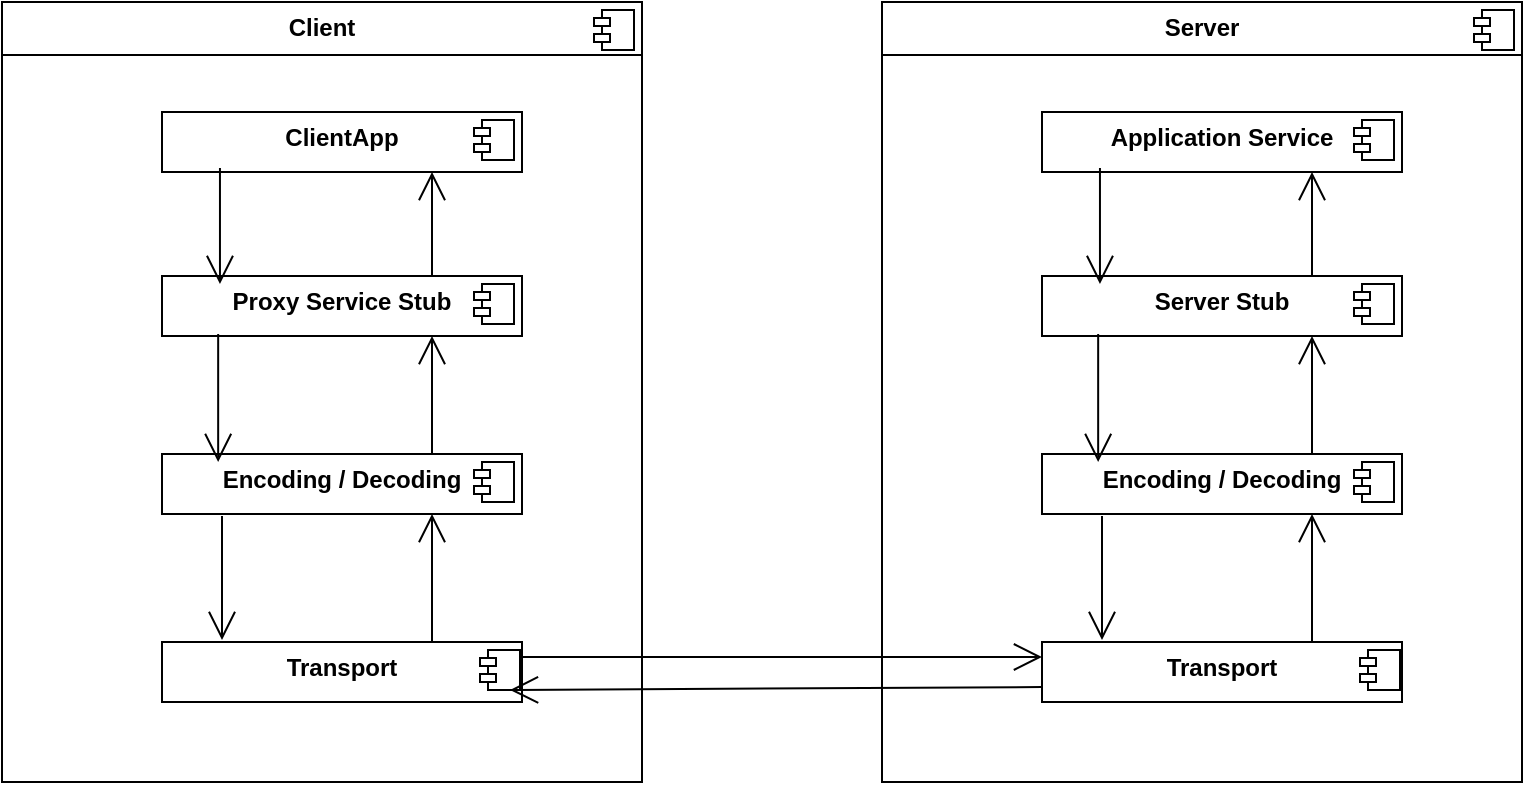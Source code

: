 <mxfile version="24.8.3">
  <diagram id="4_Q1zM8wU-QSP_x-Qk4N" name="Page-2">
    <mxGraphModel dx="1142" dy="623" grid="1" gridSize="10" guides="1" tooltips="1" connect="1" arrows="1" fold="1" page="1" pageScale="1" pageWidth="850" pageHeight="1100" math="0" shadow="0">
      <root>
        <mxCell id="0" />
        <mxCell id="1" parent="0" />
        <mxCell id="hV_kJMDdYtJ9GEIuovxq-1" value="&lt;p style=&quot;margin:0px;margin-top:6px;text-align:center;&quot;&gt;&lt;b&gt;Client&lt;/b&gt;&lt;/p&gt;&lt;hr size=&quot;1&quot; style=&quot;border-style:solid;&quot;&gt;&lt;p style=&quot;margin:0px;margin-left:8px;&quot;&gt;&lt;br&gt;&lt;/p&gt;" style="align=left;overflow=fill;html=1;dropTarget=0;whiteSpace=wrap;" parent="1" vertex="1">
          <mxGeometry x="40" y="40" width="320" height="390" as="geometry" />
        </mxCell>
        <mxCell id="hV_kJMDdYtJ9GEIuovxq-2" value="" style="shape=component;jettyWidth=8;jettyHeight=4;" parent="hV_kJMDdYtJ9GEIuovxq-1" vertex="1">
          <mxGeometry x="1" width="20" height="20" relative="1" as="geometry">
            <mxPoint x="-24" y="4" as="offset" />
          </mxGeometry>
        </mxCell>
        <mxCell id="hV_kJMDdYtJ9GEIuovxq-5" value="&lt;p style=&quot;margin:0px;margin-top:6px;text-align:center;&quot;&gt;&lt;b&gt;Proxy Service Stub&lt;/b&gt;&lt;/p&gt;" style="align=left;overflow=fill;html=1;dropTarget=0;whiteSpace=wrap;" parent="1" vertex="1">
          <mxGeometry x="120" y="177" width="180" height="30" as="geometry" />
        </mxCell>
        <mxCell id="hV_kJMDdYtJ9GEIuovxq-6" value="" style="shape=component;jettyWidth=8;jettyHeight=4;" parent="hV_kJMDdYtJ9GEIuovxq-5" vertex="1">
          <mxGeometry x="1" width="20" height="20" relative="1" as="geometry">
            <mxPoint x="-24" y="4" as="offset" />
          </mxGeometry>
        </mxCell>
        <mxCell id="hV_kJMDdYtJ9GEIuovxq-7" value="&lt;p style=&quot;margin:0px;margin-top:6px;text-align:center;&quot;&gt;&lt;b&gt;Encoding / Decoding&lt;/b&gt;&lt;/p&gt;" style="align=left;overflow=fill;html=1;dropTarget=0;whiteSpace=wrap;" parent="1" vertex="1">
          <mxGeometry x="120" y="266" width="180" height="30" as="geometry" />
        </mxCell>
        <mxCell id="hV_kJMDdYtJ9GEIuovxq-8" value="" style="shape=component;jettyWidth=8;jettyHeight=4;" parent="hV_kJMDdYtJ9GEIuovxq-7" vertex="1">
          <mxGeometry x="1" width="20" height="20" relative="1" as="geometry">
            <mxPoint x="-24" y="4" as="offset" />
          </mxGeometry>
        </mxCell>
        <mxCell id="hV_kJMDdYtJ9GEIuovxq-9" value="&lt;p style=&quot;margin:0px;margin-top:6px;text-align:center;&quot;&gt;&lt;b&gt;Transport&lt;/b&gt;&lt;/p&gt;" style="align=left;overflow=fill;html=1;dropTarget=0;whiteSpace=wrap;" parent="1" vertex="1">
          <mxGeometry x="120" y="360" width="180" height="30" as="geometry" />
        </mxCell>
        <mxCell id="hV_kJMDdYtJ9GEIuovxq-10" value="" style="shape=component;jettyWidth=8;jettyHeight=4;" parent="hV_kJMDdYtJ9GEIuovxq-9" vertex="1">
          <mxGeometry x="1" width="20" height="20" relative="1" as="geometry">
            <mxPoint x="-21" y="4" as="offset" />
          </mxGeometry>
        </mxCell>
        <mxCell id="hV_kJMDdYtJ9GEIuovxq-21" value="&lt;p style=&quot;margin:0px;margin-top:6px;text-align:center;&quot;&gt;&lt;b&gt;ClientApp&lt;/b&gt;&lt;/p&gt;" style="align=left;overflow=fill;html=1;dropTarget=0;whiteSpace=wrap;" parent="1" vertex="1">
          <mxGeometry x="120" y="95" width="180" height="30" as="geometry" />
        </mxCell>
        <mxCell id="hV_kJMDdYtJ9GEIuovxq-22" value="" style="shape=component;jettyWidth=8;jettyHeight=4;" parent="hV_kJMDdYtJ9GEIuovxq-21" vertex="1">
          <mxGeometry x="1" width="20" height="20" relative="1" as="geometry">
            <mxPoint x="-24" y="4" as="offset" />
          </mxGeometry>
        </mxCell>
        <mxCell id="hV_kJMDdYtJ9GEIuovxq-23" value="" style="endArrow=open;endFill=1;endSize=12;html=1;rounded=0;exitX=0.161;exitY=0.933;exitDx=0;exitDy=0;exitPerimeter=0;entryX=0.161;entryY=0.133;entryDx=0;entryDy=0;entryPerimeter=0;" parent="1" source="hV_kJMDdYtJ9GEIuovxq-21" target="hV_kJMDdYtJ9GEIuovxq-5" edge="1">
          <mxGeometry width="160" relative="1" as="geometry">
            <mxPoint x="140" y="140" as="sourcePoint" />
            <mxPoint x="150" y="210" as="targetPoint" />
          </mxGeometry>
        </mxCell>
        <mxCell id="hV_kJMDdYtJ9GEIuovxq-24" value="" style="endArrow=open;endFill=1;endSize=12;html=1;rounded=0;exitX=0.156;exitY=0.967;exitDx=0;exitDy=0;exitPerimeter=0;entryX=0.156;entryY=0.133;entryDx=0;entryDy=0;entryPerimeter=0;" parent="1" source="hV_kJMDdYtJ9GEIuovxq-5" target="hV_kJMDdYtJ9GEIuovxq-7" edge="1">
          <mxGeometry width="160" relative="1" as="geometry">
            <mxPoint x="150" y="240" as="sourcePoint" />
            <mxPoint x="150" y="317" as="targetPoint" />
          </mxGeometry>
        </mxCell>
        <mxCell id="hV_kJMDdYtJ9GEIuovxq-25" value="" style="endArrow=open;endFill=1;endSize=12;html=1;rounded=0;" parent="1" edge="1">
          <mxGeometry width="160" relative="1" as="geometry">
            <mxPoint x="150" y="297" as="sourcePoint" />
            <mxPoint x="150" y="359" as="targetPoint" />
          </mxGeometry>
        </mxCell>
        <mxCell id="hV_kJMDdYtJ9GEIuovxq-26" value="" style="endArrow=open;endFill=1;endSize=12;html=1;rounded=0;exitX=0.75;exitY=0;exitDx=0;exitDy=0;entryX=0.75;entryY=1;entryDx=0;entryDy=0;" parent="1" source="hV_kJMDdYtJ9GEIuovxq-5" target="hV_kJMDdYtJ9GEIuovxq-21" edge="1">
          <mxGeometry width="160" relative="1" as="geometry">
            <mxPoint x="310" y="160" as="sourcePoint" />
            <mxPoint x="470" y="160" as="targetPoint" />
          </mxGeometry>
        </mxCell>
        <mxCell id="hV_kJMDdYtJ9GEIuovxq-27" value="" style="endArrow=open;endFill=1;endSize=12;html=1;rounded=0;exitX=0.75;exitY=0;exitDx=0;exitDy=0;entryX=0.75;entryY=1;entryDx=0;entryDy=0;" parent="1" source="hV_kJMDdYtJ9GEIuovxq-7" target="hV_kJMDdYtJ9GEIuovxq-5" edge="1">
          <mxGeometry width="160" relative="1" as="geometry">
            <mxPoint x="260" y="261" as="sourcePoint" />
            <mxPoint x="250" y="209" as="targetPoint" />
          </mxGeometry>
        </mxCell>
        <mxCell id="hV_kJMDdYtJ9GEIuovxq-28" value="" style="endArrow=open;endFill=1;endSize=12;html=1;rounded=0;exitX=0.75;exitY=0;exitDx=0;exitDy=0;entryX=0.75;entryY=1;entryDx=0;entryDy=0;" parent="1" source="hV_kJMDdYtJ9GEIuovxq-9" target="hV_kJMDdYtJ9GEIuovxq-7" edge="1">
          <mxGeometry width="160" relative="1" as="geometry">
            <mxPoint x="260" y="348" as="sourcePoint" />
            <mxPoint x="260" y="296" as="targetPoint" />
          </mxGeometry>
        </mxCell>
        <mxCell id="hV_kJMDdYtJ9GEIuovxq-31" value="&lt;p style=&quot;margin:0px;margin-top:6px;text-align:center;&quot;&gt;&lt;b&gt;Server&lt;/b&gt;&lt;/p&gt;&lt;hr size=&quot;1&quot; style=&quot;border-style:solid;&quot;&gt;&lt;p style=&quot;margin:0px;margin-left:8px;&quot;&gt;&lt;br&gt;&lt;/p&gt;" style="align=left;overflow=fill;html=1;dropTarget=0;whiteSpace=wrap;" parent="1" vertex="1">
          <mxGeometry x="480" y="40" width="320" height="390" as="geometry" />
        </mxCell>
        <mxCell id="hV_kJMDdYtJ9GEIuovxq-32" value="" style="shape=component;jettyWidth=8;jettyHeight=4;" parent="hV_kJMDdYtJ9GEIuovxq-31" vertex="1">
          <mxGeometry x="1" width="20" height="20" relative="1" as="geometry">
            <mxPoint x="-24" y="4" as="offset" />
          </mxGeometry>
        </mxCell>
        <mxCell id="hV_kJMDdYtJ9GEIuovxq-33" value="&lt;p style=&quot;margin:0px;margin-top:6px;text-align:center;&quot;&gt;&lt;b&gt;Server Stub&lt;/b&gt;&lt;/p&gt;" style="align=left;overflow=fill;html=1;dropTarget=0;whiteSpace=wrap;" parent="1" vertex="1">
          <mxGeometry x="560" y="177" width="180" height="30" as="geometry" />
        </mxCell>
        <mxCell id="hV_kJMDdYtJ9GEIuovxq-34" value="" style="shape=component;jettyWidth=8;jettyHeight=4;" parent="hV_kJMDdYtJ9GEIuovxq-33" vertex="1">
          <mxGeometry x="1" width="20" height="20" relative="1" as="geometry">
            <mxPoint x="-24" y="4" as="offset" />
          </mxGeometry>
        </mxCell>
        <mxCell id="hV_kJMDdYtJ9GEIuovxq-35" value="&lt;p style=&quot;margin:0px;margin-top:6px;text-align:center;&quot;&gt;&lt;b&gt;Encoding / Decoding&lt;/b&gt;&lt;/p&gt;" style="align=left;overflow=fill;html=1;dropTarget=0;whiteSpace=wrap;" parent="1" vertex="1">
          <mxGeometry x="560" y="266" width="180" height="30" as="geometry" />
        </mxCell>
        <mxCell id="hV_kJMDdYtJ9GEIuovxq-36" value="" style="shape=component;jettyWidth=8;jettyHeight=4;" parent="hV_kJMDdYtJ9GEIuovxq-35" vertex="1">
          <mxGeometry x="1" width="20" height="20" relative="1" as="geometry">
            <mxPoint x="-24" y="4" as="offset" />
          </mxGeometry>
        </mxCell>
        <mxCell id="hV_kJMDdYtJ9GEIuovxq-37" value="&lt;p style=&quot;margin:0px;margin-top:6px;text-align:center;&quot;&gt;&lt;b&gt;Transport&lt;/b&gt;&lt;/p&gt;" style="align=left;overflow=fill;html=1;dropTarget=0;whiteSpace=wrap;" parent="1" vertex="1">
          <mxGeometry x="560" y="360" width="180" height="30" as="geometry" />
        </mxCell>
        <mxCell id="hV_kJMDdYtJ9GEIuovxq-38" value="" style="shape=component;jettyWidth=8;jettyHeight=4;" parent="hV_kJMDdYtJ9GEIuovxq-37" vertex="1">
          <mxGeometry x="1" width="20" height="20" relative="1" as="geometry">
            <mxPoint x="-21" y="4" as="offset" />
          </mxGeometry>
        </mxCell>
        <mxCell id="hV_kJMDdYtJ9GEIuovxq-39" value="&lt;p style=&quot;margin:0px;margin-top:6px;text-align:center;&quot;&gt;&lt;b&gt;Application Service&lt;/b&gt;&lt;/p&gt;" style="align=left;overflow=fill;html=1;dropTarget=0;whiteSpace=wrap;" parent="1" vertex="1">
          <mxGeometry x="560" y="95" width="180" height="30" as="geometry" />
        </mxCell>
        <mxCell id="hV_kJMDdYtJ9GEIuovxq-40" value="" style="shape=component;jettyWidth=8;jettyHeight=4;" parent="hV_kJMDdYtJ9GEIuovxq-39" vertex="1">
          <mxGeometry x="1" width="20" height="20" relative="1" as="geometry">
            <mxPoint x="-24" y="4" as="offset" />
          </mxGeometry>
        </mxCell>
        <mxCell id="hV_kJMDdYtJ9GEIuovxq-41" value="" style="endArrow=open;endFill=1;endSize=12;html=1;rounded=0;exitX=0.161;exitY=0.933;exitDx=0;exitDy=0;exitPerimeter=0;entryX=0.161;entryY=0.133;entryDx=0;entryDy=0;entryPerimeter=0;" parent="1" source="hV_kJMDdYtJ9GEIuovxq-39" target="hV_kJMDdYtJ9GEIuovxq-33" edge="1">
          <mxGeometry width="160" relative="1" as="geometry">
            <mxPoint x="580" y="140" as="sourcePoint" />
            <mxPoint x="590" y="210" as="targetPoint" />
          </mxGeometry>
        </mxCell>
        <mxCell id="hV_kJMDdYtJ9GEIuovxq-42" value="" style="endArrow=open;endFill=1;endSize=12;html=1;rounded=0;exitX=0.156;exitY=0.967;exitDx=0;exitDy=0;exitPerimeter=0;entryX=0.156;entryY=0.133;entryDx=0;entryDy=0;entryPerimeter=0;" parent="1" source="hV_kJMDdYtJ9GEIuovxq-33" target="hV_kJMDdYtJ9GEIuovxq-35" edge="1">
          <mxGeometry width="160" relative="1" as="geometry">
            <mxPoint x="590" y="240" as="sourcePoint" />
            <mxPoint x="590" y="317" as="targetPoint" />
          </mxGeometry>
        </mxCell>
        <mxCell id="hV_kJMDdYtJ9GEIuovxq-43" value="" style="endArrow=open;endFill=1;endSize=12;html=1;rounded=0;" parent="1" edge="1">
          <mxGeometry width="160" relative="1" as="geometry">
            <mxPoint x="590" y="297" as="sourcePoint" />
            <mxPoint x="590" y="359" as="targetPoint" />
          </mxGeometry>
        </mxCell>
        <mxCell id="hV_kJMDdYtJ9GEIuovxq-44" value="" style="endArrow=open;endFill=1;endSize=12;html=1;rounded=0;exitX=0.75;exitY=0;exitDx=0;exitDy=0;entryX=0.75;entryY=1;entryDx=0;entryDy=0;" parent="1" source="hV_kJMDdYtJ9GEIuovxq-33" target="hV_kJMDdYtJ9GEIuovxq-39" edge="1">
          <mxGeometry width="160" relative="1" as="geometry">
            <mxPoint x="750" y="160" as="sourcePoint" />
            <mxPoint x="910" y="160" as="targetPoint" />
          </mxGeometry>
        </mxCell>
        <mxCell id="hV_kJMDdYtJ9GEIuovxq-45" value="" style="endArrow=open;endFill=1;endSize=12;html=1;rounded=0;exitX=0.75;exitY=0;exitDx=0;exitDy=0;entryX=0.75;entryY=1;entryDx=0;entryDy=0;" parent="1" source="hV_kJMDdYtJ9GEIuovxq-35" target="hV_kJMDdYtJ9GEIuovxq-33" edge="1">
          <mxGeometry width="160" relative="1" as="geometry">
            <mxPoint x="700" y="261" as="sourcePoint" />
            <mxPoint x="690" y="209" as="targetPoint" />
          </mxGeometry>
        </mxCell>
        <mxCell id="hV_kJMDdYtJ9GEIuovxq-46" value="" style="endArrow=open;endFill=1;endSize=12;html=1;rounded=0;exitX=0.75;exitY=0;exitDx=0;exitDy=0;entryX=0.75;entryY=1;entryDx=0;entryDy=0;" parent="1" source="hV_kJMDdYtJ9GEIuovxq-37" target="hV_kJMDdYtJ9GEIuovxq-35" edge="1">
          <mxGeometry width="160" relative="1" as="geometry">
            <mxPoint x="700" y="348" as="sourcePoint" />
            <mxPoint x="700" y="296" as="targetPoint" />
          </mxGeometry>
        </mxCell>
        <mxCell id="hV_kJMDdYtJ9GEIuovxq-47" value="" style="endArrow=open;endFill=1;endSize=12;html=1;rounded=0;exitX=1;exitY=0.25;exitDx=0;exitDy=0;entryX=0;entryY=0.25;entryDx=0;entryDy=0;" parent="1" source="hV_kJMDdYtJ9GEIuovxq-9" target="hV_kJMDdYtJ9GEIuovxq-37" edge="1">
          <mxGeometry width="160" relative="1" as="geometry">
            <mxPoint x="330" y="370" as="sourcePoint" />
            <mxPoint x="490" y="370" as="targetPoint" />
          </mxGeometry>
        </mxCell>
        <mxCell id="hV_kJMDdYtJ9GEIuovxq-48" value="" style="endArrow=open;endFill=1;endSize=12;html=1;rounded=0;exitX=0;exitY=0.75;exitDx=0;exitDy=0;entryX=0.75;entryY=1;entryDx=0;entryDy=0;" parent="1" source="hV_kJMDdYtJ9GEIuovxq-37" target="hV_kJMDdYtJ9GEIuovxq-10" edge="1">
          <mxGeometry width="160" relative="1" as="geometry">
            <mxPoint x="450" y="460" as="sourcePoint" />
            <mxPoint x="610" y="460" as="targetPoint" />
          </mxGeometry>
        </mxCell>
      </root>
    </mxGraphModel>
  </diagram>
</mxfile>
